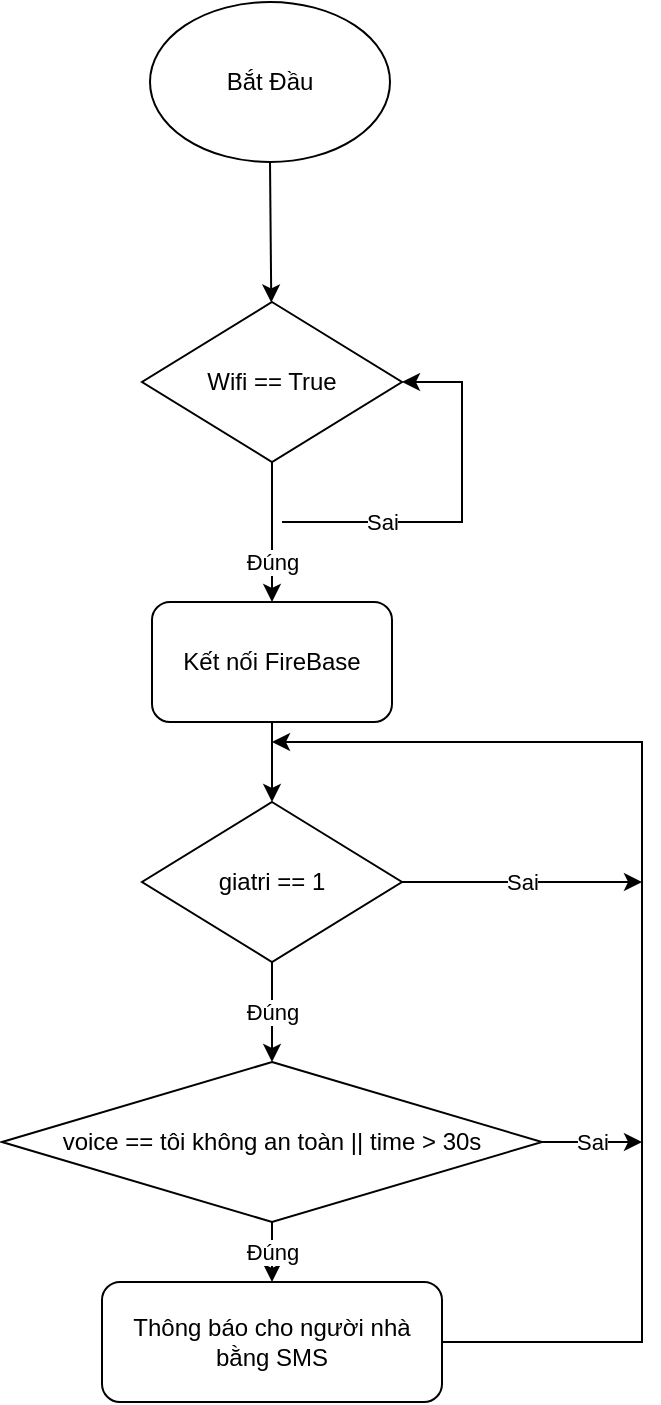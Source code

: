 <mxfile version="19.0.2" type="device"><diagram id="C5RBs43oDa-KdzZeNtuy" name="Page-1"><mxGraphModel dx="1378" dy="760" grid="1" gridSize="10" guides="1" tooltips="1" connect="1" arrows="1" fold="1" page="1" pageScale="1" pageWidth="827" pageHeight="1169" math="0" shadow="0"><root><mxCell id="WIyWlLk6GJQsqaUBKTNV-0"/><mxCell id="WIyWlLk6GJQsqaUBKTNV-1" parent="WIyWlLk6GJQsqaUBKTNV-0"/><mxCell id="yHNwyvh7bEP3iL8l7XhQ-0" value="Bắt Đầu" style="ellipse;whiteSpace=wrap;html=1;" vertex="1" parent="WIyWlLk6GJQsqaUBKTNV-1"><mxGeometry x="354" y="60" width="120" height="80" as="geometry"/></mxCell><mxCell id="yHNwyvh7bEP3iL8l7XhQ-2" value="" style="endArrow=classic;html=1;rounded=0;exitX=0.5;exitY=1;exitDx=0;exitDy=0;" edge="1" parent="WIyWlLk6GJQsqaUBKTNV-1" source="yHNwyvh7bEP3iL8l7XhQ-0" target="yHNwyvh7bEP3iL8l7XhQ-3"><mxGeometry width="50" height="50" relative="1" as="geometry"><mxPoint x="390" y="300" as="sourcePoint"/><mxPoint x="440" y="250" as="targetPoint"/></mxGeometry></mxCell><mxCell id="yHNwyvh7bEP3iL8l7XhQ-3" value="Wifi == True" style="rhombus;whiteSpace=wrap;html=1;" vertex="1" parent="WIyWlLk6GJQsqaUBKTNV-1"><mxGeometry x="350" y="210" width="130" height="80" as="geometry"/></mxCell><mxCell id="yHNwyvh7bEP3iL8l7XhQ-4" value="" style="endArrow=classic;html=1;rounded=0;exitX=0.5;exitY=1;exitDx=0;exitDy=0;" edge="1" parent="WIyWlLk6GJQsqaUBKTNV-1" source="yHNwyvh7bEP3iL8l7XhQ-3" target="yHNwyvh7bEP3iL8l7XhQ-5"><mxGeometry width="50" height="50" relative="1" as="geometry"><mxPoint x="390" y="300" as="sourcePoint"/><mxPoint x="440" y="250" as="targetPoint"/></mxGeometry></mxCell><mxCell id="yHNwyvh7bEP3iL8l7XhQ-6" value="Đúng" style="edgeLabel;html=1;align=center;verticalAlign=middle;resizable=0;points=[];" vertex="1" connectable="0" parent="yHNwyvh7bEP3iL8l7XhQ-4"><mxGeometry x="-0.457" y="-2" relative="1" as="geometry"><mxPoint x="2" y="31" as="offset"/></mxGeometry></mxCell><mxCell id="yHNwyvh7bEP3iL8l7XhQ-5" value="Kết nối FireBase" style="rounded=1;whiteSpace=wrap;html=1;" vertex="1" parent="WIyWlLk6GJQsqaUBKTNV-1"><mxGeometry x="355" y="360" width="120" height="60" as="geometry"/></mxCell><mxCell id="yHNwyvh7bEP3iL8l7XhQ-7" value="Sai" style="endArrow=classic;html=1;rounded=0;entryX=1;entryY=0.5;entryDx=0;entryDy=0;" edge="1" parent="WIyWlLk6GJQsqaUBKTNV-1" target="yHNwyvh7bEP3iL8l7XhQ-3"><mxGeometry x="-0.474" width="50" height="50" relative="1" as="geometry"><mxPoint x="420" y="320" as="sourcePoint"/><mxPoint x="440" y="250" as="targetPoint"/><Array as="points"><mxPoint x="510" y="320"/><mxPoint x="510" y="250"/></Array><mxPoint as="offset"/></mxGeometry></mxCell><mxCell id="yHNwyvh7bEP3iL8l7XhQ-9" value="" style="endArrow=classic;html=1;rounded=0;exitX=0.5;exitY=1;exitDx=0;exitDy=0;entryX=0.5;entryY=0;entryDx=0;entryDy=0;" edge="1" parent="WIyWlLk6GJQsqaUBKTNV-1" source="yHNwyvh7bEP3iL8l7XhQ-5"><mxGeometry width="50" height="50" relative="1" as="geometry"><mxPoint x="390" y="300" as="sourcePoint"/><mxPoint x="415" y="460" as="targetPoint"/></mxGeometry></mxCell><mxCell id="yHNwyvh7bEP3iL8l7XhQ-10" value="giatri == 1" style="rhombus;whiteSpace=wrap;html=1;" vertex="1" parent="WIyWlLk6GJQsqaUBKTNV-1"><mxGeometry x="350" y="460" width="130" height="80" as="geometry"/></mxCell><mxCell id="yHNwyvh7bEP3iL8l7XhQ-11" value="Đúng" style="endArrow=classic;html=1;rounded=0;exitX=0.5;exitY=1;exitDx=0;exitDy=0;" edge="1" parent="WIyWlLk6GJQsqaUBKTNV-1" source="yHNwyvh7bEP3iL8l7XhQ-10" target="yHNwyvh7bEP3iL8l7XhQ-12"><mxGeometry width="50" height="50" relative="1" as="geometry"><mxPoint x="390" y="560" as="sourcePoint"/><mxPoint x="415" y="610" as="targetPoint"/></mxGeometry></mxCell><mxCell id="yHNwyvh7bEP3iL8l7XhQ-12" value="voice == tôi không an toàn || time &amp;gt; 30s" style="rhombus;whiteSpace=wrap;html=1;" vertex="1" parent="WIyWlLk6GJQsqaUBKTNV-1"><mxGeometry x="280" y="590" width="270" height="80" as="geometry"/></mxCell><mxCell id="yHNwyvh7bEP3iL8l7XhQ-14" value="Đúng" style="endArrow=classic;html=1;rounded=0;exitX=0.5;exitY=1;exitDx=0;exitDy=0;" edge="1" parent="WIyWlLk6GJQsqaUBKTNV-1" source="yHNwyvh7bEP3iL8l7XhQ-12" target="yHNwyvh7bEP3iL8l7XhQ-15"><mxGeometry width="50" height="50" relative="1" as="geometry"><mxPoint x="390" y="410" as="sourcePoint"/><mxPoint x="440" y="360" as="targetPoint"/></mxGeometry></mxCell><mxCell id="yHNwyvh7bEP3iL8l7XhQ-15" value="Thông báo cho người nhà bằng SMS" style="rounded=1;whiteSpace=wrap;html=1;" vertex="1" parent="WIyWlLk6GJQsqaUBKTNV-1"><mxGeometry x="330" y="700" width="170" height="60" as="geometry"/></mxCell><mxCell id="yHNwyvh7bEP3iL8l7XhQ-17" value="" style="endArrow=classic;html=1;rounded=0;exitX=1;exitY=0.5;exitDx=0;exitDy=0;" edge="1" parent="WIyWlLk6GJQsqaUBKTNV-1" source="yHNwyvh7bEP3iL8l7XhQ-15"><mxGeometry x="-0.897" width="50" height="50" relative="1" as="geometry"><mxPoint x="390" y="410" as="sourcePoint"/><mxPoint x="415" y="430" as="targetPoint"/><Array as="points"><mxPoint x="600" y="730"/><mxPoint x="600" y="430"/></Array><mxPoint as="offset"/></mxGeometry></mxCell><mxCell id="yHNwyvh7bEP3iL8l7XhQ-18" value="Sai" style="endArrow=classic;html=1;rounded=0;exitX=1;exitY=0.5;exitDx=0;exitDy=0;" edge="1" parent="WIyWlLk6GJQsqaUBKTNV-1" source="yHNwyvh7bEP3iL8l7XhQ-12"><mxGeometry width="50" height="50" relative="1" as="geometry"><mxPoint x="390" y="410" as="sourcePoint"/><mxPoint x="600" y="630" as="targetPoint"/></mxGeometry></mxCell><mxCell id="yHNwyvh7bEP3iL8l7XhQ-20" value="Sai" style="endArrow=classic;html=1;rounded=0;exitX=1;exitY=0.5;exitDx=0;exitDy=0;" edge="1" parent="WIyWlLk6GJQsqaUBKTNV-1" source="yHNwyvh7bEP3iL8l7XhQ-10"><mxGeometry width="50" height="50" relative="1" as="geometry"><mxPoint x="390" y="410" as="sourcePoint"/><mxPoint x="600" y="500" as="targetPoint"/></mxGeometry></mxCell></root></mxGraphModel></diagram></mxfile>